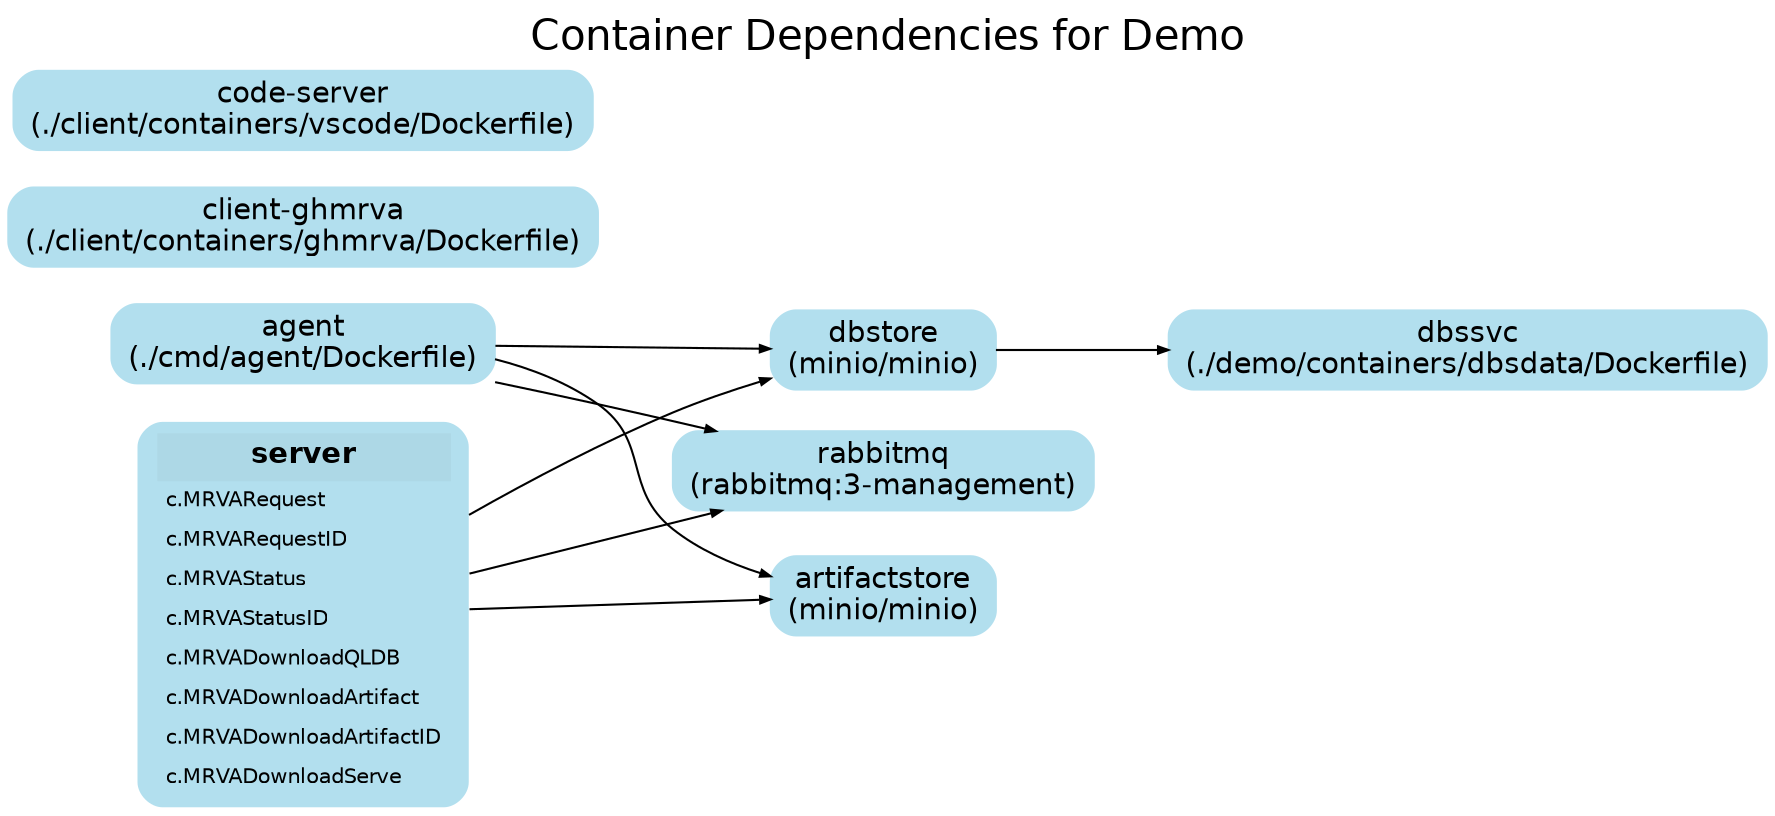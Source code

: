 digraph DockerComposeDemo {
    rankdir=LR; // Left-to-right layout
    node [shape=box style="rounded,filled" color=lightblue2 fontname="Helvetica"];
    edge [arrowsize=0.5];
    
    // Title
    label="Container Dependencies for Demo";
    labelloc=top;
    fontsize=20;
    fontname="Helvetica";

    // Define nodes with clickable URLs
    dbssvc [label="dbssvc\n(./demo/containers/dbsdata/Dockerfile)" URL="../demo/containers/dbsdata/Dockerfile" target="_blank"];
    dbstore [label="dbstore\n(minio/minio)"];
    client_ghmrva [label="client-ghmrva\n(./client/containers/ghmrva/Dockerfile)" URL="../client/containers/ghmrva/Dockerfile" target="_blank"];
    code_server [label="code-server\n(./client/containers/vscode/Dockerfile)" URL="../client/containers/vscode/Dockerfile" target="_blank"];
    rabbitmq [label="rabbitmq\n(rabbitmq:3-management)"];
    artifactstore [label="artifactstore\n(minio/minio)"];
    agent [label="agent\n(./cmd/agent/Dockerfile)" URL="../cmd/agent/Dockerfile" target="_blank"];

    // Expanded 'server' node with handler names
    server [
        shape=plaintext
        label=<
            <table border="1" cellborder="0" cellspacing="0" cellpadding="4">
                <tr><td colspan="1" bgcolor="lightblue"><b>server</b></td></tr>
                <tr><td align="left"><font point-size="10">c.MRVARequest</font></td></tr>
                <tr><td align="left"><font point-size="10">c.MRVARequestID</font></td></tr>
                <tr><td align="left"><font point-size="10">c.MRVAStatus</font></td></tr>
                <tr><td align="left"><font point-size="10">c.MRVAStatusID</font></td></tr>
                <tr><td align="left"><font point-size="10">c.MRVADownloadQLDB</font></td></tr>
                <tr><td align="left"><font point-size="10">c.MRVADownloadArtifact</font></td></tr>
                <tr><td align="left"><font point-size="10">c.MRVADownloadArtifactID</font></td></tr>
                <tr><td align="left"><font point-size="10">c.MRVADownloadServe</font></td></tr>
            </table>
        >
    ];

    // Define edges (dependencies)
    dbstore -> dbssvc;
    server -> dbstore;
    server -> rabbitmq;
    server -> artifactstore;
    agent -> dbstore;
    agent -> artifactstore;
    agent -> rabbitmq;
}
